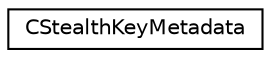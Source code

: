 digraph "Graphical Class Hierarchy"
{
  edge [fontname="Helvetica",fontsize="10",labelfontname="Helvetica",labelfontsize="10"];
  node [fontname="Helvetica",fontsize="10",shape=record];
  rankdir="LR";
  Node0 [label="CStealthKeyMetadata",height=0.2,width=0.4,color="black", fillcolor="white", style="filled",URL="$dd/d1d/class_c_stealth_key_metadata.html"];
}
